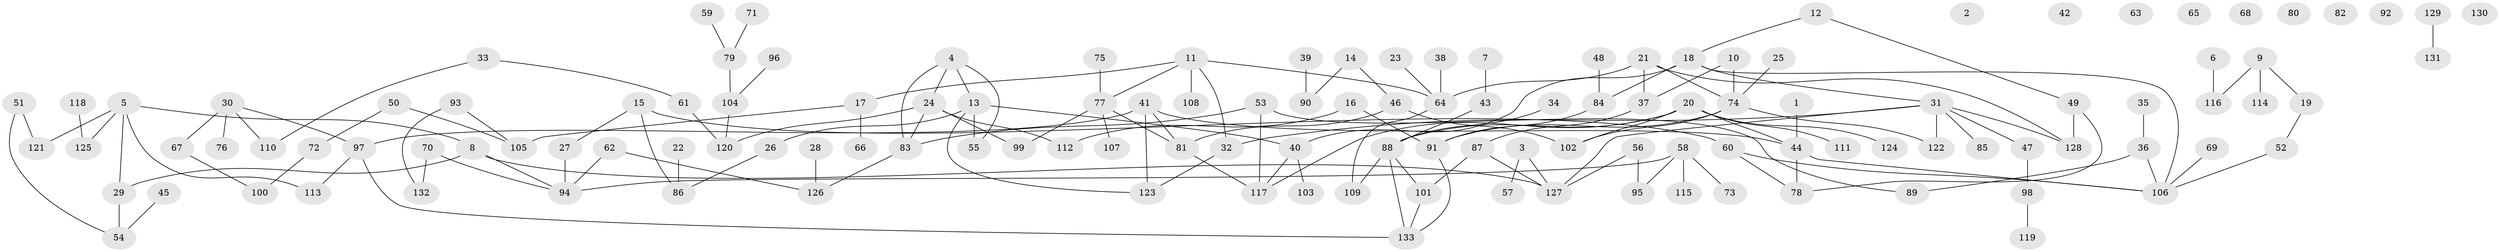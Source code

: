 // coarse degree distribution, {4: 0.13829787234042554, 0: 0.10638297872340426, 2: 0.2553191489361702, 5: 0.09574468085106383, 1: 0.2553191489361702, 3: 0.09574468085106383, 8: 0.02127659574468085, 6: 0.031914893617021274}
// Generated by graph-tools (version 1.1) at 2025/41/03/06/25 10:41:24]
// undirected, 133 vertices, 158 edges
graph export_dot {
graph [start="1"]
  node [color=gray90,style=filled];
  1;
  2;
  3;
  4;
  5;
  6;
  7;
  8;
  9;
  10;
  11;
  12;
  13;
  14;
  15;
  16;
  17;
  18;
  19;
  20;
  21;
  22;
  23;
  24;
  25;
  26;
  27;
  28;
  29;
  30;
  31;
  32;
  33;
  34;
  35;
  36;
  37;
  38;
  39;
  40;
  41;
  42;
  43;
  44;
  45;
  46;
  47;
  48;
  49;
  50;
  51;
  52;
  53;
  54;
  55;
  56;
  57;
  58;
  59;
  60;
  61;
  62;
  63;
  64;
  65;
  66;
  67;
  68;
  69;
  70;
  71;
  72;
  73;
  74;
  75;
  76;
  77;
  78;
  79;
  80;
  81;
  82;
  83;
  84;
  85;
  86;
  87;
  88;
  89;
  90;
  91;
  92;
  93;
  94;
  95;
  96;
  97;
  98;
  99;
  100;
  101;
  102;
  103;
  104;
  105;
  106;
  107;
  108;
  109;
  110;
  111;
  112;
  113;
  114;
  115;
  116;
  117;
  118;
  119;
  120;
  121;
  122;
  123;
  124;
  125;
  126;
  127;
  128;
  129;
  130;
  131;
  132;
  133;
  1 -- 44;
  3 -- 57;
  3 -- 127;
  4 -- 13;
  4 -- 24;
  4 -- 55;
  4 -- 83;
  5 -- 8;
  5 -- 29;
  5 -- 113;
  5 -- 121;
  5 -- 125;
  6 -- 116;
  7 -- 43;
  8 -- 29;
  8 -- 94;
  8 -- 127;
  9 -- 19;
  9 -- 114;
  9 -- 116;
  10 -- 37;
  10 -- 74;
  11 -- 17;
  11 -- 32;
  11 -- 64;
  11 -- 77;
  11 -- 108;
  12 -- 18;
  12 -- 49;
  13 -- 26;
  13 -- 40;
  13 -- 55;
  13 -- 123;
  14 -- 46;
  14 -- 90;
  15 -- 27;
  15 -- 60;
  15 -- 86;
  16 -- 91;
  16 -- 112;
  17 -- 66;
  17 -- 105;
  18 -- 31;
  18 -- 40;
  18 -- 84;
  18 -- 106;
  19 -- 52;
  20 -- 44;
  20 -- 88;
  20 -- 102;
  20 -- 111;
  20 -- 117;
  20 -- 124;
  21 -- 37;
  21 -- 64;
  21 -- 74;
  21 -- 128;
  22 -- 86;
  23 -- 64;
  24 -- 83;
  24 -- 99;
  24 -- 112;
  24 -- 120;
  25 -- 74;
  26 -- 86;
  27 -- 94;
  28 -- 126;
  29 -- 54;
  30 -- 67;
  30 -- 76;
  30 -- 97;
  30 -- 110;
  31 -- 32;
  31 -- 47;
  31 -- 85;
  31 -- 122;
  31 -- 127;
  31 -- 128;
  32 -- 123;
  33 -- 61;
  33 -- 110;
  34 -- 88;
  35 -- 36;
  36 -- 89;
  36 -- 106;
  37 -- 87;
  38 -- 64;
  39 -- 90;
  40 -- 103;
  40 -- 117;
  41 -- 44;
  41 -- 81;
  41 -- 97;
  41 -- 123;
  43 -- 88;
  44 -- 78;
  44 -- 106;
  45 -- 54;
  46 -- 81;
  46 -- 102;
  47 -- 98;
  48 -- 84;
  49 -- 78;
  49 -- 128;
  50 -- 72;
  50 -- 105;
  51 -- 54;
  51 -- 121;
  52 -- 106;
  53 -- 83;
  53 -- 89;
  53 -- 117;
  56 -- 95;
  56 -- 127;
  58 -- 73;
  58 -- 94;
  58 -- 95;
  58 -- 115;
  59 -- 79;
  60 -- 78;
  60 -- 106;
  61 -- 120;
  62 -- 94;
  62 -- 126;
  64 -- 109;
  67 -- 100;
  69 -- 106;
  70 -- 94;
  70 -- 132;
  71 -- 79;
  72 -- 100;
  74 -- 91;
  74 -- 102;
  74 -- 122;
  75 -- 77;
  77 -- 81;
  77 -- 99;
  77 -- 107;
  79 -- 104;
  81 -- 117;
  83 -- 126;
  84 -- 91;
  87 -- 101;
  87 -- 127;
  88 -- 101;
  88 -- 109;
  88 -- 133;
  91 -- 133;
  93 -- 105;
  93 -- 132;
  96 -- 104;
  97 -- 113;
  97 -- 133;
  98 -- 119;
  101 -- 133;
  104 -- 120;
  118 -- 125;
  129 -- 131;
}
